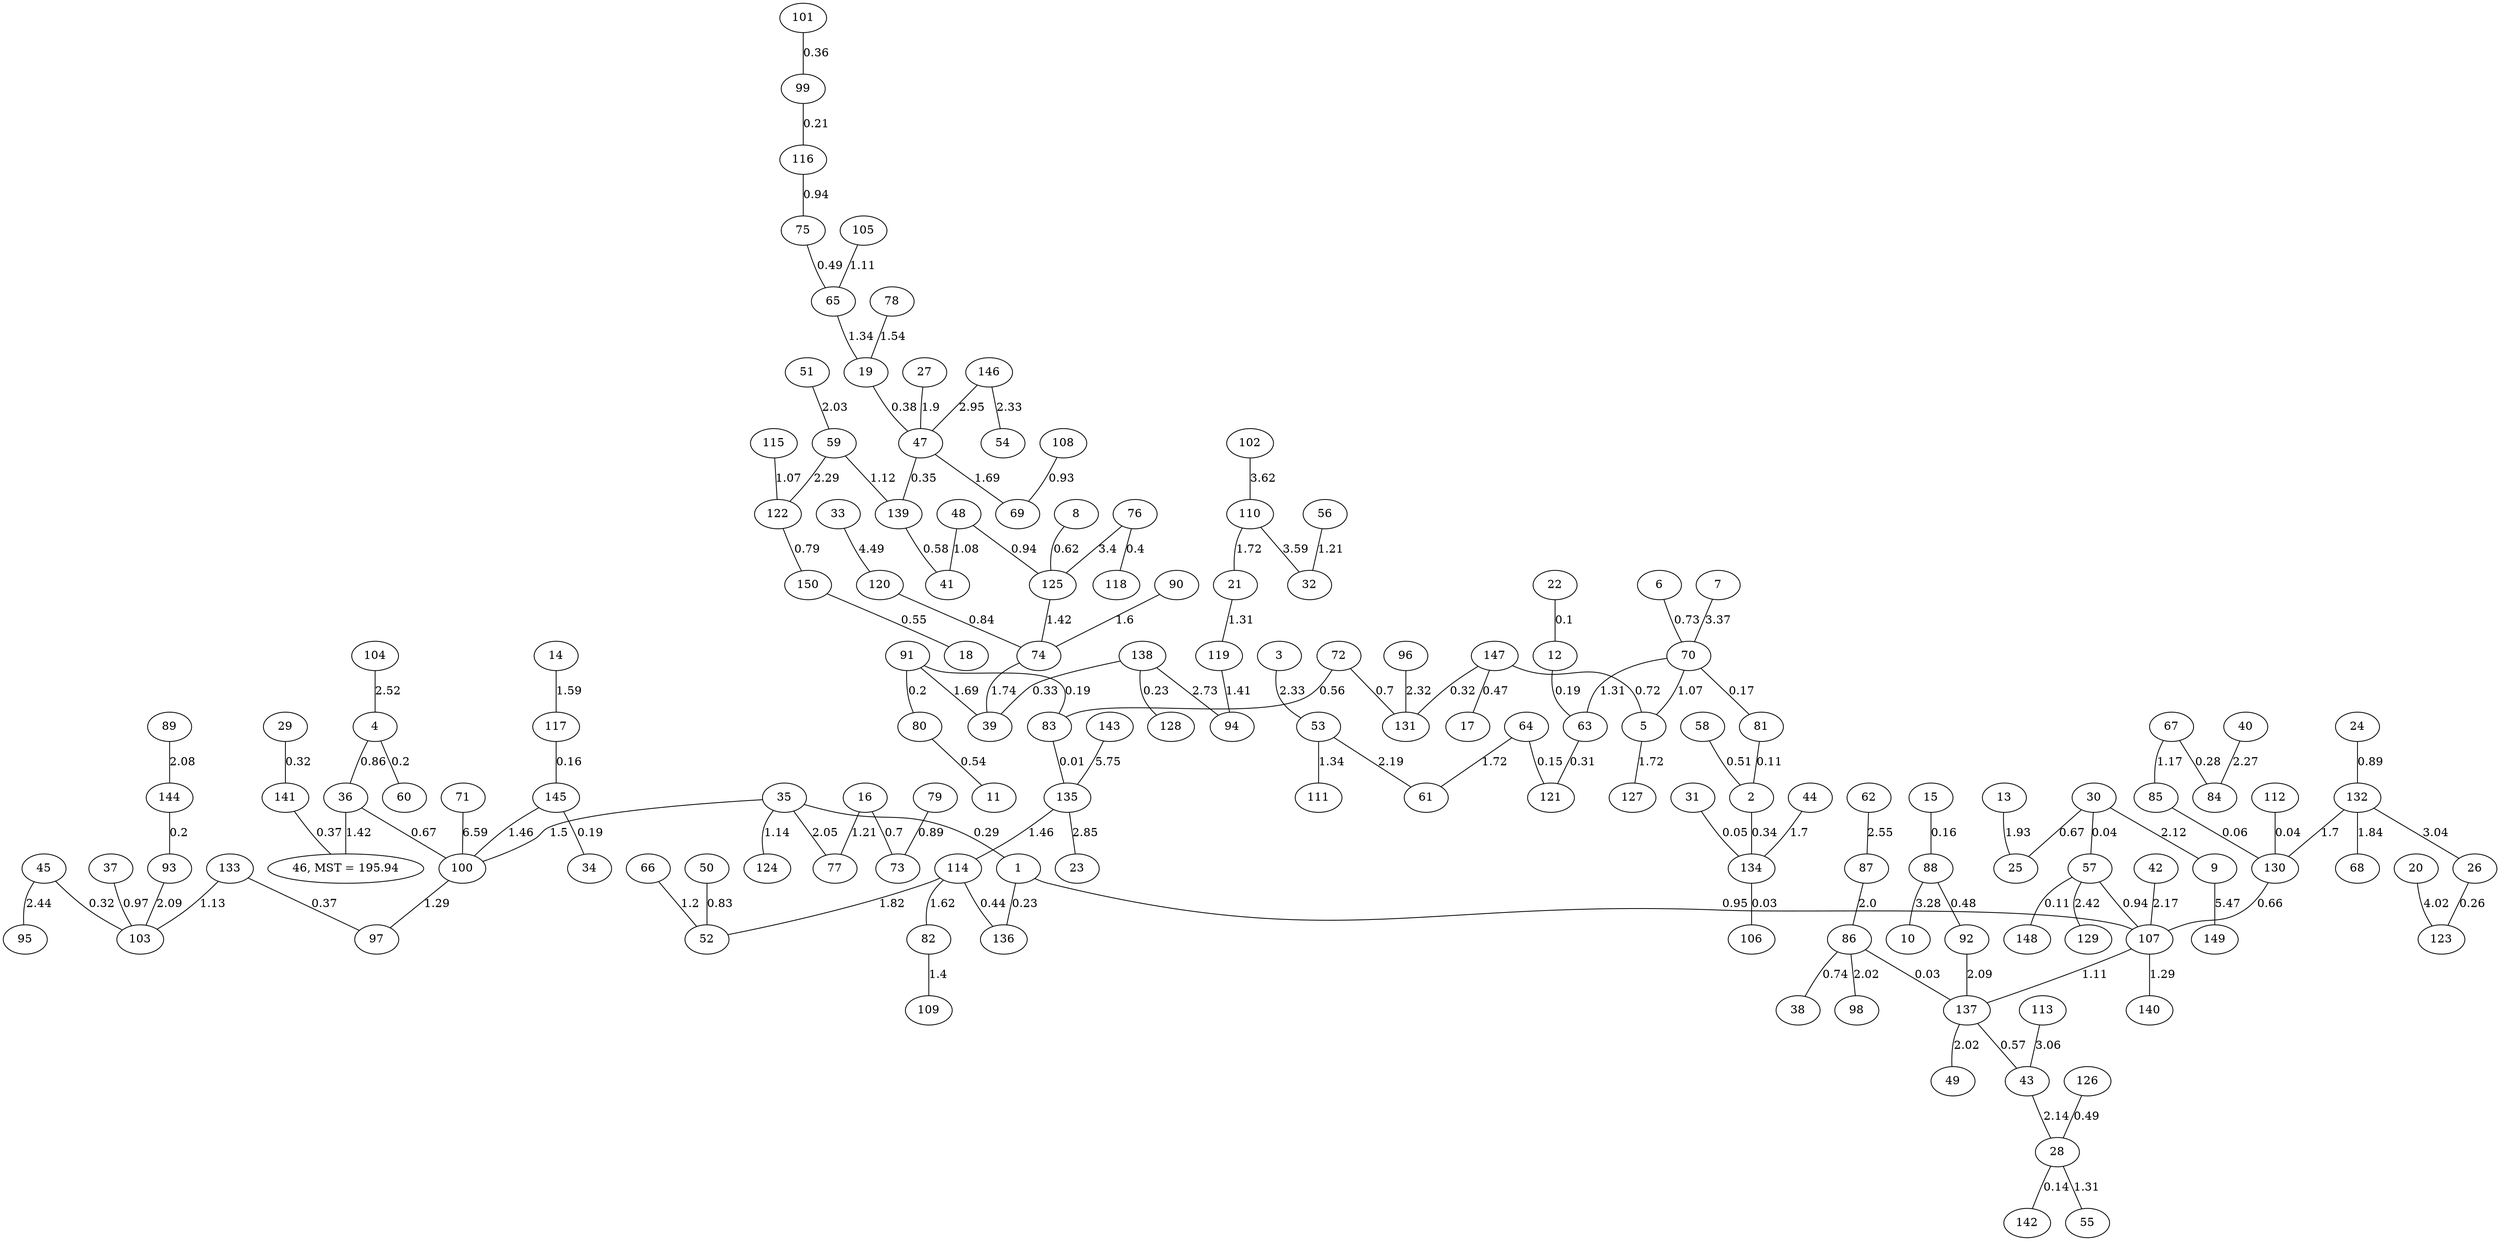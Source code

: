 graph Prim_Erdos_Renyi{
89--144 [label=2.08]
114--136 [label=0.44]
116--75 [label=0.94]
93--103 [label=2.09]
56--32 [label=1.21]
110--21 [label=1.72]
71--100 [label=6.59]
120--74 [label=0.84]
99--116 [label=0.21]
36--46 [label=1.42]
141--46 [label=0.37]
67--84 [label=0.28]
29--141 [label=0.32]
115--122 [label=1.07]
48--125 [label=0.94]
45--103 [label=0.32]
64--61 [label=1.72]
53--111 [label=1.34]
144--93 [label=0.2]
133--103 [label=1.13]
146--54 [label=2.33]
4--36 [label=0.86]
36--100 [label=0.67]
44--134 [label=1.7]
6--70 [label=0.73]
135--114 [label=1.46]
100--97 [label=1.29]
145--100 [label=1.46]
35--100 [label=1.5]
105--65 [label=1.11]
59--122 [label=2.29]
2--134 [label=0.34]
4--60 [label=0.2]
35--77 [label=2.05]
53--61 [label=2.19]
104--4 [label=2.52]
88--10 [label=3.28]
122--150 [label=0.79]
57--129 [label=2.42]
107--137 [label=1.11]
146--47 [label=2.95]
30--9 [label=2.12]
138--128 [label=0.23]
86--137 [label=0.03]
133--97 [label=0.37]
35--124 [label=1.14]
22--12 [label=0.1]
113--43 [label=3.06]
43--28 [label=2.14]
96--131 [label=2.32]
57--107 [label=0.94]
87--86 [label=2.0]
12--63 [label=0.19]
37--103 [label=0.97]
64--121 [label=0.15]
138--39 [label=0.33]
110--32 [label=3.59]
35--1 [label=0.29]
139--41 [label=0.58]
45--95 [label=2.44]
19--47 [label=0.38]
16--77 [label=1.21]
20--123 [label=4.02]
21--119 [label=1.31]
150--18 [label=0.55]
91--83 [label=0.19]
132--26 [label=3.04]
1--107 [label=0.95]
126--28 [label=0.49]
81--2 [label=0.11]
40--84 [label=2.27]
108--69 [label=0.93]
145--34 [label=0.19]
28--142 [label=0.14]
62--87 [label=2.55]
117--145 [label=0.16]
65--19 [label=1.34]
14--117 [label=1.59]
7--70 [label=3.37]
80--11 [label=0.54]
125--74 [label=1.42]
42--107 [label=2.17]
91--80 [label=0.2]
16--73 [label=0.7]
137--49 [label=2.02]
30--25 [label=0.67]
1--136 [label=0.23]
79--73 [label=0.89]
83--135 [label=0.01]
58--2 [label=0.51]
114--82 [label=1.62]
74--39 [label=1.74]
114--52 [label=1.82]
88--92 [label=0.48]
9--149 [label=5.47]
107--140 [label=1.29]
102--110 [label=3.62]
130--107 [label=0.66]
85--130 [label=0.06]
147--131 [label=0.32]
132--130 [label=1.7]
70--5 [label=1.07]
112--130 [label=0.04]
48--41 [label=1.08]
50--52 [label=0.83]
67--85 [label=1.17]
147--5 [label=0.72]
66--52 [label=1.2]
132--68 [label=1.84]
90--74 [label=1.6]
30--57 [label=0.04]
57--148 [label=0.11]
86--98 [label=2.02]
28--55 [label=1.31]
26--123 [label=0.26]
63--121 [label=0.31]
13--25 [label=1.93]
78--19 [label=1.54]
70--63 [label=1.31]
137--43 [label=0.57]
92--137 [label=2.09]
86--38 [label=0.74]
72--131 [label=0.7]
8--125 [label=0.62]
75--65 [label=0.49]
70--81 [label=0.17]
119--94 [label=1.41]
27--47 [label=1.9]
135--23 [label=2.85]
91--39 [label=1.69]
143--135 [label=5.75]
72--83 [label=0.56]
59--139 [label=1.12]
76--125 [label=3.4]
147--17 [label=0.47]
15--88 [label=0.16]
51--59 [label=2.03]
31--134 [label=0.05]
24--132 [label=0.89]
5--127 [label=1.72]
134--106 [label=0.03]
3--53 [label=2.33]
47--69 [label=1.69]
47--139 [label=0.35]
82--109 [label=1.4]
138--94 [label=2.73]
33--120 [label=4.49]
101--99 [label=0.36]
76--118 [label=0.4]
46 [label="46, MST = 195.94"]
}
